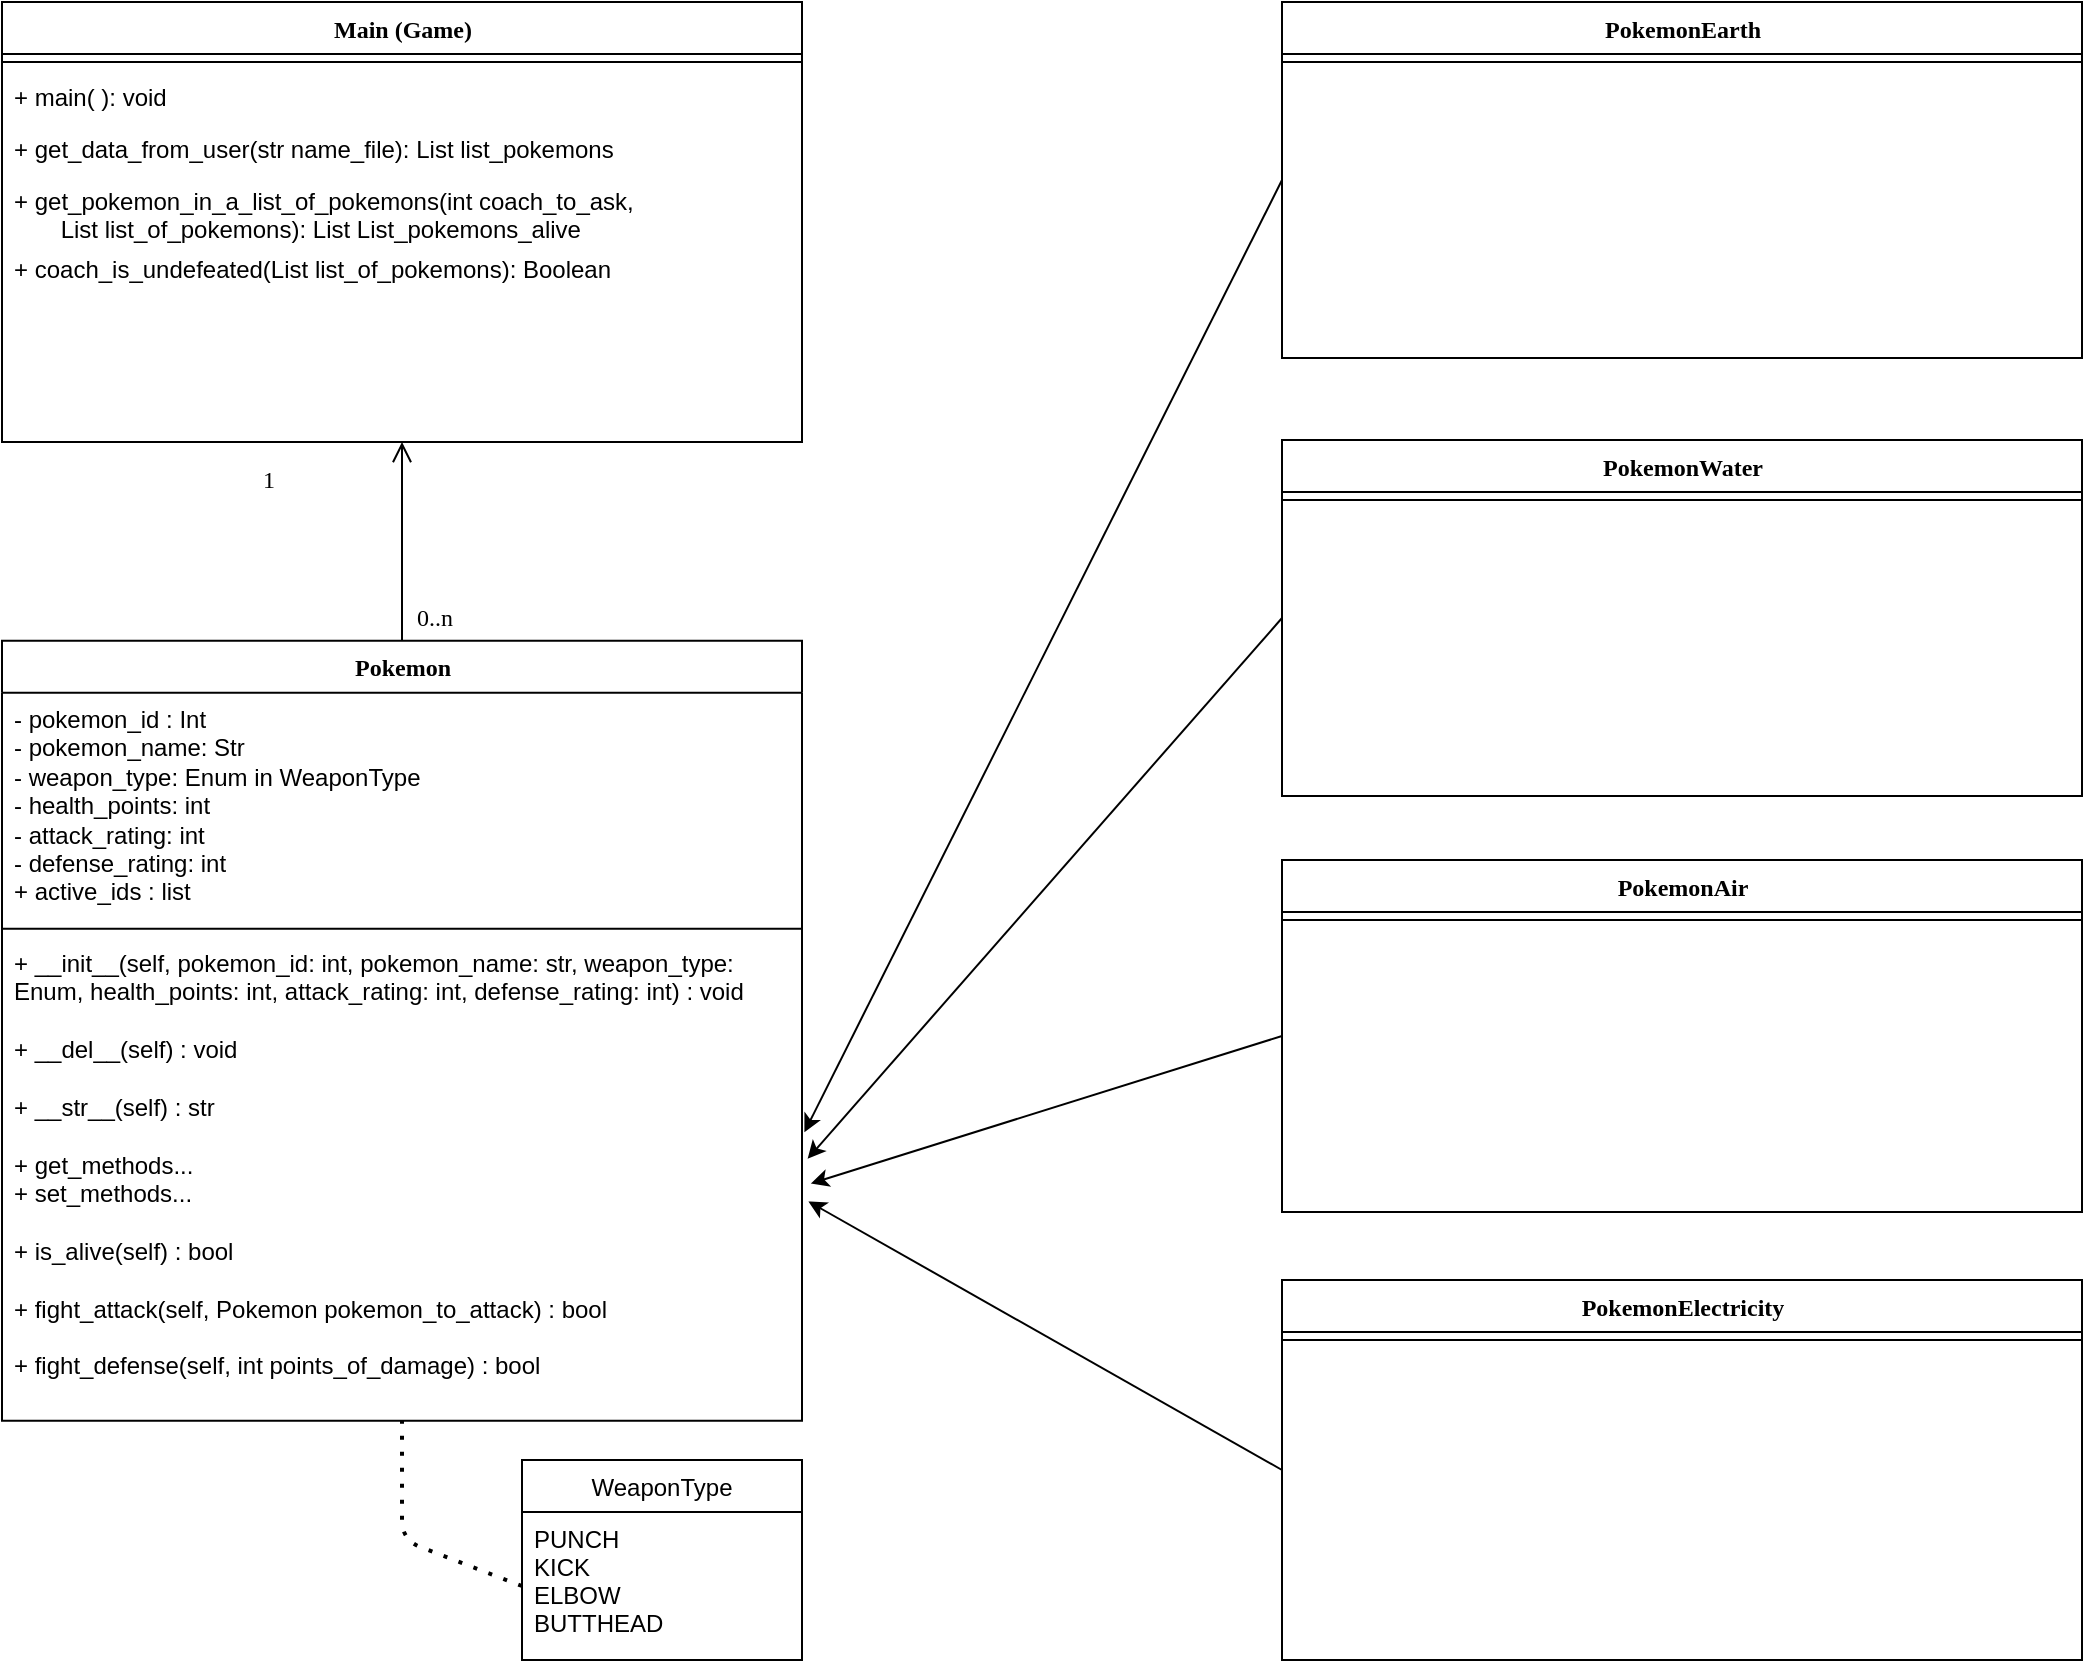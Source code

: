 <mxfile pages="2">
    <diagram name="UML" id="6133507b-19e7-1e82-6fc7-422aa6c4b21f">
        <mxGraphModel dx="397" dy="1142" grid="1" gridSize="10" guides="1" tooltips="1" connect="1" arrows="1" fold="1" page="1" pageScale="1" pageWidth="1100" pageHeight="850" background="none" math="0" shadow="0">
            <root>
                <mxCell id="0"/>
                <mxCell id="1" parent="0"/>
                <mxCell id="NAiFexQSWN1Ocbff_MQO-10" value="Main (Game)" style="swimlane;html=1;fontStyle=1;align=center;verticalAlign=top;childLayout=stackLayout;horizontal=1;startSize=26;horizontalStack=0;resizeParent=1;resizeLast=0;collapsible=1;marginBottom=0;swimlaneFillColor=none;rounded=0;shadow=0;comic=0;labelBackgroundColor=none;strokeWidth=1;fillColor=none;fontFamily=Verdana;fontSize=12" parent="1" vertex="1">
                    <mxGeometry x="40" y="-839" width="400" height="220" as="geometry"/>
                </mxCell>
                <mxCell id="NAiFexQSWN1Ocbff_MQO-13" value="" style="line;html=1;strokeWidth=1;fillColor=none;align=left;verticalAlign=middle;spacingTop=-1;spacingLeft=3;spacingRight=3;rotatable=0;labelPosition=right;points=[];portConstraint=eastwest;" parent="NAiFexQSWN1Ocbff_MQO-10" vertex="1">
                    <mxGeometry y="26" width="400" height="8" as="geometry"/>
                </mxCell>
                <mxCell id="NAiFexQSWN1Ocbff_MQO-14" value="+ main( ): void" style="text;html=1;strokeColor=none;fillColor=none;align=left;verticalAlign=top;spacingLeft=4;spacingRight=4;whiteSpace=wrap;overflow=hidden;rotatable=0;points=[[0,0.5],[1,0.5]];portConstraint=eastwest;" parent="NAiFexQSWN1Ocbff_MQO-10" vertex="1">
                    <mxGeometry y="34" width="400" height="26" as="geometry"/>
                </mxCell>
                <mxCell id="NAiFexQSWN1Ocbff_MQO-15" value="+ get_data_from_user(str name_file): List list_pokemons" style="text;html=1;strokeColor=none;fillColor=none;align=left;verticalAlign=top;spacingLeft=4;spacingRight=4;whiteSpace=wrap;overflow=hidden;rotatable=0;points=[[0,0.5],[1,0.5]];portConstraint=eastwest;" parent="NAiFexQSWN1Ocbff_MQO-10" vertex="1">
                    <mxGeometry y="60" width="400" height="26" as="geometry"/>
                </mxCell>
                <mxCell id="7_PFd3bsl0oHoIgsr5rR-2" value="+ get_pokemon_in_a_list_of_pokemons(int coach_to_ask,&lt;br&gt;&amp;nbsp; &amp;nbsp; &amp;nbsp; &amp;nbsp;List list_of_pokemons): List List_pokemons_alive" style="text;html=1;strokeColor=none;fillColor=none;align=left;verticalAlign=top;spacingLeft=4;spacingRight=4;whiteSpace=wrap;overflow=hidden;rotatable=0;points=[[0,0.5],[1,0.5]];portConstraint=eastwest;" parent="NAiFexQSWN1Ocbff_MQO-10" vertex="1">
                    <mxGeometry y="86" width="400" height="34" as="geometry"/>
                </mxCell>
                <mxCell id="7_PFd3bsl0oHoIgsr5rR-3" value="+ coach_is_undefeated(List list_of_pokemons): Boolean" style="text;html=1;strokeColor=none;fillColor=none;align=left;verticalAlign=top;spacingLeft=4;spacingRight=4;whiteSpace=wrap;overflow=hidden;rotatable=0;points=[[0,0.5],[1,0.5]];portConstraint=eastwest;" parent="NAiFexQSWN1Ocbff_MQO-10" vertex="1">
                    <mxGeometry y="120" width="400" height="26" as="geometry"/>
                </mxCell>
                <mxCell id="10" style="edgeStyle=none;html=1;exitX=0;exitY=0.5;exitDx=0;exitDy=0;entryX=1.007;entryY=0.459;entryDx=0;entryDy=0;entryPerimeter=0;" parent="1" source="NAiFexQSWN1Ocbff_MQO-35" target="OvTA0m-3lmx1_Y0kkq5D-2" edge="1">
                    <mxGeometry relative="1" as="geometry">
                        <mxPoint x="440" y="-260" as="targetPoint"/>
                    </mxGeometry>
                </mxCell>
                <mxCell id="NAiFexQSWN1Ocbff_MQO-35" value="PokemonWater" style="swimlane;html=1;fontStyle=1;align=center;verticalAlign=top;childLayout=stackLayout;horizontal=1;startSize=26;horizontalStack=0;resizeParent=1;resizeLast=0;collapsible=1;marginBottom=0;swimlaneFillColor=none;rounded=0;shadow=0;comic=0;labelBackgroundColor=none;strokeWidth=1;fillColor=none;fontFamily=Verdana;fontSize=12" parent="1" vertex="1">
                    <mxGeometry x="680" y="-620" width="400" height="178" as="geometry"/>
                </mxCell>
                <mxCell id="NAiFexQSWN1Ocbff_MQO-38" value="" style="line;html=1;strokeWidth=1;fillColor=none;align=left;verticalAlign=middle;spacingTop=-1;spacingLeft=3;spacingRight=3;rotatable=0;labelPosition=right;points=[];portConstraint=eastwest;" parent="NAiFexQSWN1Ocbff_MQO-35" vertex="1">
                    <mxGeometry y="26" width="400" height="8" as="geometry"/>
                </mxCell>
                <mxCell id="11" style="edgeStyle=none;html=1;exitX=0;exitY=0.5;exitDx=0;exitDy=0;entryX=1.011;entryY=0.51;entryDx=0;entryDy=0;entryPerimeter=0;" parent="1" source="NAiFexQSWN1Ocbff_MQO-40" target="OvTA0m-3lmx1_Y0kkq5D-2" edge="1">
                    <mxGeometry relative="1" as="geometry">
                        <mxPoint x="440" y="-250" as="targetPoint"/>
                    </mxGeometry>
                </mxCell>
                <mxCell id="NAiFexQSWN1Ocbff_MQO-40" value="PokemonAir" style="swimlane;html=1;fontStyle=1;align=center;verticalAlign=top;childLayout=stackLayout;horizontal=1;startSize=26;horizontalStack=0;resizeParent=1;resizeLast=0;collapsible=1;marginBottom=0;swimlaneFillColor=none;rounded=0;shadow=0;comic=0;labelBackgroundColor=none;strokeWidth=1;fillColor=none;fontFamily=Verdana;fontSize=12" parent="1" vertex="1">
                    <mxGeometry x="680" y="-410" width="400" height="176" as="geometry"/>
                </mxCell>
                <mxCell id="NAiFexQSWN1Ocbff_MQO-43" value="" style="line;html=1;strokeWidth=1;fillColor=none;align=left;verticalAlign=middle;spacingTop=-1;spacingLeft=3;spacingRight=3;rotatable=0;labelPosition=right;points=[];portConstraint=eastwest;" parent="NAiFexQSWN1Ocbff_MQO-40" vertex="1">
                    <mxGeometry y="26" width="400" height="8" as="geometry"/>
                </mxCell>
                <mxCell id="12" style="edgeStyle=none;html=1;exitX=0;exitY=0.5;exitDx=0;exitDy=0;entryX=1.008;entryY=0.547;entryDx=0;entryDy=0;entryPerimeter=0;" parent="1" source="NAiFexQSWN1Ocbff_MQO-45" target="OvTA0m-3lmx1_Y0kkq5D-2" edge="1">
                    <mxGeometry relative="1" as="geometry"/>
                </mxCell>
                <mxCell id="NAiFexQSWN1Ocbff_MQO-45" value="PokemonElectricity" style="swimlane;html=1;fontStyle=1;align=center;verticalAlign=top;childLayout=stackLayout;horizontal=1;startSize=26;horizontalStack=0;resizeParent=1;resizeLast=0;collapsible=1;marginBottom=0;swimlaneFillColor=none;rounded=0;shadow=0;comic=0;labelBackgroundColor=none;strokeWidth=1;fillColor=none;fontFamily=Verdana;fontSize=12" parent="1" vertex="1">
                    <mxGeometry x="680" y="-200" width="400" height="190" as="geometry"/>
                </mxCell>
                <mxCell id="NAiFexQSWN1Ocbff_MQO-48" value="" style="line;html=1;strokeWidth=1;fillColor=none;align=left;verticalAlign=middle;spacingTop=-1;spacingLeft=3;spacingRight=3;rotatable=0;labelPosition=right;points=[];portConstraint=eastwest;" parent="NAiFexQSWN1Ocbff_MQO-45" vertex="1">
                    <mxGeometry y="26" width="400" height="8" as="geometry"/>
                </mxCell>
                <mxCell id="NAiFexQSWN1Ocbff_MQO-18" value="Pokemon" style="swimlane;html=1;fontStyle=1;align=center;verticalAlign=top;childLayout=stackLayout;horizontal=1;startSize=26;horizontalStack=0;resizeParent=1;resizeLast=0;collapsible=1;marginBottom=0;swimlaneFillColor=none;rounded=0;shadow=0;comic=0;labelBackgroundColor=none;strokeWidth=1;fillColor=none;fontFamily=Verdana;fontSize=12" parent="1" vertex="1">
                    <mxGeometry x="40" y="-519.64" width="400" height="390" as="geometry"/>
                </mxCell>
                <mxCell id="7_PFd3bsl0oHoIgsr5rR-4" value="- pokemon_id : Int&lt;br&gt;- pokemon_name: Str&lt;br&gt;- weapon_type: Enum in WeaponType&lt;br&gt;- health_points: int&lt;br&gt;- attack_rating: int&lt;br&gt;- defense_rating: int&lt;br&gt;+ active_ids : list" style="text;html=1;strokeColor=none;fillColor=none;align=left;verticalAlign=top;spacingLeft=4;spacingRight=4;whiteSpace=wrap;overflow=hidden;rotatable=0;points=[[0,0.5],[1,0.5]];portConstraint=eastwest;" parent="NAiFexQSWN1Ocbff_MQO-18" vertex="1">
                    <mxGeometry y="26" width="400" height="114" as="geometry"/>
                </mxCell>
                <mxCell id="NAiFexQSWN1Ocbff_MQO-21" value="" style="line;html=1;strokeWidth=1;fillColor=none;align=left;verticalAlign=middle;spacingTop=-1;spacingLeft=3;spacingRight=3;rotatable=0;labelPosition=right;points=[];portConstraint=eastwest;" parent="NAiFexQSWN1Ocbff_MQO-18" vertex="1">
                    <mxGeometry y="140" width="400" height="8" as="geometry"/>
                </mxCell>
                <mxCell id="OvTA0m-3lmx1_Y0kkq5D-2" value="+ __init__(self, pokemon_id: int, pokemon_name: str, weapon_type: Enum, health_points: int, attack_rating: int, defense_rating: int) : void&lt;br&gt;&lt;br&gt;+ __del__(self) : void&lt;br&gt;&lt;br&gt;+ __str__(self) : str&lt;br&gt;&lt;br&gt;+ get_methods...&lt;br&gt;+ set_methods...&lt;br&gt;&lt;br&gt;+ is_alive(self) : bool&lt;br&gt;&lt;br&gt;+ fight_attack(self, Pokemon pokemon_to_attack) : bool&lt;br&gt;&lt;br&gt;+ fight_defense(self, int points_of_damage) : bool" style="text;html=1;strokeColor=none;fillColor=none;align=left;verticalAlign=top;spacingLeft=4;spacingRight=4;whiteSpace=wrap;overflow=hidden;rotatable=0;points=[[0,0.5],[1,0.5]];portConstraint=eastwest;" parent="NAiFexQSWN1Ocbff_MQO-18" vertex="1">
                    <mxGeometry y="148" width="400" height="242" as="geometry"/>
                </mxCell>
                <mxCell id="NAiFexQSWN1Ocbff_MQO-57" style="edgeStyle=orthogonalEdgeStyle;rounded=0;html=1;labelBackgroundColor=none;startArrow=open;startFill=0;startSize=8;endArrow=none;endFill=0;endSize=16;fontFamily=Verdana;fontSize=12;entryX=0.5;entryY=0;entryDx=0;entryDy=0;exitX=0.5;exitY=1;exitDx=0;exitDy=0;" parent="1" source="NAiFexQSWN1Ocbff_MQO-10" target="NAiFexQSWN1Ocbff_MQO-18" edge="1">
                    <mxGeometry relative="1" as="geometry">
                        <Array as="points"/>
                        <mxPoint x="180" y="-598" as="sourcePoint"/>
                        <mxPoint x="100.0" y="-560" as="targetPoint"/>
                    </mxGeometry>
                </mxCell>
                <mxCell id="NAiFexQSWN1Ocbff_MQO-58" value="0..n" style="text;html=1;resizable=0;points=[];align=center;verticalAlign=middle;labelBackgroundColor=none;fontSize=12;fontFamily=Verdana" parent="NAiFexQSWN1Ocbff_MQO-57" vertex="1" connectable="0">
                    <mxGeometry x="0.858" y="2" relative="1" as="geometry">
                        <mxPoint x="14.01" y="-4.69" as="offset"/>
                    </mxGeometry>
                </mxCell>
                <mxCell id="7_PFd3bsl0oHoIgsr5rR-1" value="1&lt;br&gt;" style="text;html=1;resizable=0;points=[];align=center;verticalAlign=middle;labelBackgroundColor=none;fontSize=12;fontFamily=Verdana" parent="1" vertex="1" connectable="0">
                    <mxGeometry x="266.01" y="-526.69" as="geometry">
                        <mxPoint x="-93" y="-74" as="offset"/>
                    </mxGeometry>
                </mxCell>
                <mxCell id="9" style="edgeStyle=none;html=1;exitX=0;exitY=0.5;exitDx=0;exitDy=0;entryX=1.003;entryY=0.404;entryDx=0;entryDy=0;entryPerimeter=0;" parent="1" source="7_PFd3bsl0oHoIgsr5rR-6" target="OvTA0m-3lmx1_Y0kkq5D-2" edge="1">
                    <mxGeometry relative="1" as="geometry"/>
                </mxCell>
                <mxCell id="7_PFd3bsl0oHoIgsr5rR-6" value="PokemonEarth" style="swimlane;html=1;fontStyle=1;align=center;verticalAlign=top;childLayout=stackLayout;horizontal=1;startSize=26;horizontalStack=0;resizeParent=1;resizeLast=0;collapsible=1;marginBottom=0;swimlaneFillColor=none;rounded=0;shadow=0;comic=0;labelBackgroundColor=none;strokeWidth=1;fillColor=none;fontFamily=Verdana;fontSize=12" parent="1" vertex="1">
                    <mxGeometry x="680" y="-839" width="400" height="178" as="geometry"/>
                </mxCell>
                <mxCell id="7_PFd3bsl0oHoIgsr5rR-7" value="" style="line;html=1;strokeWidth=1;fillColor=none;align=left;verticalAlign=middle;spacingTop=-1;spacingLeft=3;spacingRight=3;rotatable=0;labelPosition=right;points=[];portConstraint=eastwest;" parent="7_PFd3bsl0oHoIgsr5rR-6" vertex="1">
                    <mxGeometry y="26" width="400" height="8" as="geometry"/>
                </mxCell>
                <mxCell id="6" value="WeaponType" style="swimlane;fontStyle=0;childLayout=stackLayout;horizontal=1;startSize=26;fillColor=none;horizontalStack=0;resizeParent=1;resizeParentMax=0;resizeLast=0;collapsible=1;marginBottom=0;" parent="1" vertex="1">
                    <mxGeometry x="300" y="-110" width="140" height="100" as="geometry"/>
                </mxCell>
                <mxCell id="7" value="PUNCH&#10;KICK&#10;ELBOW&#10;BUTTHEAD" style="text;strokeColor=none;fillColor=none;align=left;verticalAlign=top;spacingLeft=4;spacingRight=4;overflow=hidden;rotatable=0;points=[[0,0.5],[1,0.5]];portConstraint=eastwest;" parent="6" vertex="1">
                    <mxGeometry y="26" width="140" height="74" as="geometry"/>
                </mxCell>
                <mxCell id="8" value="" style="endArrow=none;dashed=1;html=1;dashPattern=1 3;strokeWidth=2;exitX=0;exitY=0.5;exitDx=0;exitDy=0;" parent="1" source="7" target="OvTA0m-3lmx1_Y0kkq5D-2" edge="1">
                    <mxGeometry width="50" height="50" relative="1" as="geometry">
                        <mxPoint x="160" y="-35" as="sourcePoint"/>
                        <mxPoint x="210" y="-85" as="targetPoint"/>
                        <Array as="points">
                            <mxPoint x="240" y="-70"/>
                        </Array>
                    </mxGeometry>
                </mxCell>
            </root>
        </mxGraphModel>
    </diagram>
    <diagram id="fq1as8S1SG-cgDfV3Fgx" name="Flowchart">
        <mxGraphModel dx="931" dy="994" grid="1" gridSize="10" guides="1" tooltips="1" connect="1" arrows="1" fold="1" page="1" pageScale="1" pageWidth="827" pageHeight="1169" math="0" shadow="0">
            <root>
                <mxCell id="bN-581mGkX1saQnBdqKh-0"/>
                <mxCell id="bN-581mGkX1saQnBdqKh-1" parent="bN-581mGkX1saQnBdqKh-0"/>
                <mxCell id="bN-581mGkX1saQnBdqKh-2" value="" style="edgeStyle=orthogonalEdgeStyle;rounded=0;orthogonalLoop=1;jettySize=auto;html=1;startArrow=block;startFill=1;endArrow=none;endFill=0;" parent="bN-581mGkX1saQnBdqKh-1" source="bN-581mGkX1saQnBdqKh-4" target="bN-581mGkX1saQnBdqKh-7" edge="1">
                    <mxGeometry relative="1" as="geometry"/>
                </mxCell>
                <mxCell id="bN-581mGkX1saQnBdqKh-3" value="" style="edgeStyle=orthogonalEdgeStyle;rounded=0;orthogonalLoop=1;jettySize=auto;html=1;startArrow=none;startFill=0;endArrow=block;endFill=1;" parent="bN-581mGkX1saQnBdqKh-1" source="bN-581mGkX1saQnBdqKh-4" target="bN-581mGkX1saQnBdqKh-6" edge="1">
                    <mxGeometry relative="1" as="geometry"/>
                </mxCell>
                <mxCell id="bN-581mGkX1saQnBdqKh-4" value="Get configuration for Game User 1" style="rounded=1;whiteSpace=wrap;html=1;fontSize=12;glass=0;strokeWidth=1;shadow=0;" parent="bN-581mGkX1saQnBdqKh-1" vertex="1">
                    <mxGeometry x="85" y="100" width="120" height="40" as="geometry"/>
                </mxCell>
                <mxCell id="bN-581mGkX1saQnBdqKh-5" style="edgeStyle=orthogonalEdgeStyle;rounded=0;orthogonalLoop=1;jettySize=auto;html=1;exitX=0.5;exitY=1;exitDx=0;exitDy=0;entryX=0.5;entryY=0;entryDx=0;entryDy=0;startArrow=none;startFill=0;endArrow=block;endFill=1;" parent="bN-581mGkX1saQnBdqKh-1" source="bN-581mGkX1saQnBdqKh-6" edge="1">
                    <mxGeometry relative="1" as="geometry">
                        <mxPoint x="145" y="242" as="targetPoint"/>
                    </mxGeometry>
                </mxCell>
                <mxCell id="bN-581mGkX1saQnBdqKh-6" value="Get configuration for Game User 2" style="rounded=1;whiteSpace=wrap;html=1;fontSize=12;glass=0;strokeWidth=1;shadow=0;" parent="bN-581mGkX1saQnBdqKh-1" vertex="1">
                    <mxGeometry x="85" y="175" width="120" height="40" as="geometry"/>
                </mxCell>
                <mxCell id="bN-581mGkX1saQnBdqKh-7" value="Init" style="rounded=1;whiteSpace=wrap;html=1;fontSize=12;glass=0;strokeWidth=1;shadow=0;" parent="bN-581mGkX1saQnBdqKh-1" vertex="1">
                    <mxGeometry x="85" y="30" width="120" height="40" as="geometry"/>
                </mxCell>
                <mxCell id="Y11VyXxBffoLsdAoIsDr-5" value="" style="edgeStyle=orthogonalEdgeStyle;rounded=0;orthogonalLoop=1;jettySize=auto;html=1;" parent="bN-581mGkX1saQnBdqKh-1" source="bN-581mGkX1saQnBdqKh-11" target="Y11VyXxBffoLsdAoIsDr-4" edge="1">
                    <mxGeometry relative="1" as="geometry"/>
                </mxCell>
                <mxCell id="bN-581mGkX1saQnBdqKh-11" value="&lt;span&gt;The Game starts&lt;/span&gt;" style="rounded=1;whiteSpace=wrap;html=1;fontSize=12;glass=0;strokeWidth=1;shadow=0;" parent="bN-581mGkX1saQnBdqKh-1" vertex="1">
                    <mxGeometry x="85" y="240" width="120" height="40" as="geometry"/>
                </mxCell>
                <mxCell id="bN-581mGkX1saQnBdqKh-12" style="edgeStyle=orthogonalEdgeStyle;rounded=0;orthogonalLoop=1;jettySize=auto;html=1;exitX=0.5;exitY=1;exitDx=0;exitDy=0;entryX=0.5;entryY=0;entryDx=0;entryDy=0;startArrow=none;startFill=0;endArrow=block;endFill=1;" parent="bN-581mGkX1saQnBdqKh-1" source="bN-581mGkX1saQnBdqKh-14" target="bN-581mGkX1saQnBdqKh-16" edge="1">
                    <mxGeometry relative="1" as="geometry"/>
                </mxCell>
                <mxCell id="Y11VyXxBffoLsdAoIsDr-16" value="" style="edgeStyle=orthogonalEdgeStyle;rounded=0;orthogonalLoop=1;jettySize=auto;html=1;" parent="bN-581mGkX1saQnBdqKh-1" source="bN-581mGkX1saQnBdqKh-14" target="Y11VyXxBffoLsdAoIsDr-15" edge="1">
                    <mxGeometry relative="1" as="geometry"/>
                </mxCell>
                <mxCell id="bN-581mGkX1saQnBdqKh-14" value="&lt;span&gt;Coach 1 is undefeated&lt;br&gt;and Coach 2 is undefeated&lt;/span&gt;" style="rhombus;whiteSpace=wrap;html=1;shadow=0;fontFamily=Helvetica;fontSize=12;align=center;strokeWidth=1;spacing=6;spacingTop=-4;" parent="bN-581mGkX1saQnBdqKh-1" vertex="1">
                    <mxGeometry x="40" y="480" width="210" height="140" as="geometry"/>
                </mxCell>
                <mxCell id="bN-581mGkX1saQnBdqKh-15" style="edgeStyle=orthogonalEdgeStyle;rounded=0;orthogonalLoop=1;jettySize=auto;html=1;exitX=0.5;exitY=1;exitDx=0;exitDy=0;entryX=0.5;entryY=0;entryDx=0;entryDy=0;startArrow=none;startFill=0;endArrow=block;endFill=1;" parent="bN-581mGkX1saQnBdqKh-1" source="bN-581mGkX1saQnBdqKh-16" target="bN-581mGkX1saQnBdqKh-18" edge="1">
                    <mxGeometry relative="1" as="geometry"/>
                </mxCell>
                <mxCell id="bN-581mGkX1saQnBdqKh-16" value="&lt;span&gt;The Game ends&lt;/span&gt;" style="rounded=1;whiteSpace=wrap;html=1;fontSize=12;glass=0;strokeWidth=1;shadow=0;" parent="bN-581mGkX1saQnBdqKh-1" vertex="1">
                    <mxGeometry x="85" y="665" width="120" height="40" as="geometry"/>
                </mxCell>
                <mxCell id="bN-581mGkX1saQnBdqKh-17" value="NO" style="text;html=1;align=center;verticalAlign=middle;resizable=0;points=[];autosize=1;" parent="bN-581mGkX1saQnBdqKh-1" vertex="1">
                    <mxGeometry x="109" y="630" width="30" height="20" as="geometry"/>
                </mxCell>
                <mxCell id="bN-581mGkX1saQnBdqKh-23" style="edgeStyle=orthogonalEdgeStyle;rounded=0;orthogonalLoop=1;jettySize=auto;html=1;exitX=0.5;exitY=1;exitDx=0;exitDy=0;" parent="bN-581mGkX1saQnBdqKh-1" source="bN-581mGkX1saQnBdqKh-18" target="bN-581mGkX1saQnBdqKh-22" edge="1">
                    <mxGeometry relative="1" as="geometry"/>
                </mxCell>
                <mxCell id="bN-581mGkX1saQnBdqKh-18" value="&lt;span&gt;Shows the Winner&lt;/span&gt;" style="rounded=1;whiteSpace=wrap;html=1;fontSize=12;glass=0;strokeWidth=1;shadow=0;" parent="bN-581mGkX1saQnBdqKh-1" vertex="1">
                    <mxGeometry x="85" y="740" width="120" height="40" as="geometry"/>
                </mxCell>
                <mxCell id="bN-581mGkX1saQnBdqKh-21" value="YES" style="text;html=1;strokeColor=none;fillColor=none;align=center;verticalAlign=middle;whiteSpace=wrap;rounded=0;" parent="bN-581mGkX1saQnBdqKh-1" vertex="1">
                    <mxGeometry x="260" y="520" width="40" height="20" as="geometry"/>
                </mxCell>
                <mxCell id="bN-581mGkX1saQnBdqKh-22" value="&lt;span&gt;Shows the Statistics of each Team&lt;/span&gt;" style="rounded=1;whiteSpace=wrap;html=1;fontSize=12;glass=0;strokeWidth=1;shadow=0;" parent="bN-581mGkX1saQnBdqKh-1" vertex="1">
                    <mxGeometry x="85" y="820" width="120" height="40" as="geometry"/>
                </mxCell>
                <mxCell id="Y11VyXxBffoLsdAoIsDr-7" value="" style="edgeStyle=orthogonalEdgeStyle;rounded=0;orthogonalLoop=1;jettySize=auto;html=1;" parent="bN-581mGkX1saQnBdqKh-1" source="Y11VyXxBffoLsdAoIsDr-4" target="Y11VyXxBffoLsdAoIsDr-6" edge="1">
                    <mxGeometry relative="1" as="geometry"/>
                </mxCell>
                <mxCell id="Y11VyXxBffoLsdAoIsDr-4" value="&lt;span&gt;Make a copy of list of Pokemon alives for both coaches&lt;/span&gt;" style="rounded=1;whiteSpace=wrap;html=1;fontSize=12;glass=0;strokeWidth=1;shadow=0;" parent="bN-581mGkX1saQnBdqKh-1" vertex="1">
                    <mxGeometry x="85" y="300" width="120" height="50" as="geometry"/>
                </mxCell>
                <mxCell id="Y11VyXxBffoLsdAoIsDr-8" value="" style="edgeStyle=orthogonalEdgeStyle;rounded=0;orthogonalLoop=1;jettySize=auto;html=1;" parent="bN-581mGkX1saQnBdqKh-1" source="Y11VyXxBffoLsdAoIsDr-6" target="bN-581mGkX1saQnBdqKh-14" edge="1">
                    <mxGeometry relative="1" as="geometry"/>
                </mxCell>
                <mxCell id="Y11VyXxBffoLsdAoIsDr-6" value="Select first Pokemon for both coaches" style="shape=parallelogram;perimeter=parallelogramPerimeter;whiteSpace=wrap;html=1;fixedSize=1;rounded=1;shadow=0;strokeWidth=1;glass=0;" parent="bN-581mGkX1saQnBdqKh-1" vertex="1">
                    <mxGeometry x="85" y="370" width="120" height="60" as="geometry"/>
                </mxCell>
                <mxCell id="Y11VyXxBffoLsdAoIsDr-19" value="" style="edgeStyle=orthogonalEdgeStyle;rounded=0;orthogonalLoop=1;jettySize=auto;html=1;" parent="bN-581mGkX1saQnBdqKh-1" source="Y11VyXxBffoLsdAoIsDr-15" target="Y11VyXxBffoLsdAoIsDr-18" edge="1">
                    <mxGeometry relative="1" as="geometry"/>
                </mxCell>
                <mxCell id="Y11VyXxBffoLsdAoIsDr-23" value="" style="edgeStyle=orthogonalEdgeStyle;rounded=0;orthogonalLoop=1;jettySize=auto;html=1;" parent="bN-581mGkX1saQnBdqKh-1" source="Y11VyXxBffoLsdAoIsDr-15" target="Y11VyXxBffoLsdAoIsDr-22" edge="1">
                    <mxGeometry relative="1" as="geometry"/>
                </mxCell>
                <mxCell id="Y11VyXxBffoLsdAoIsDr-15" value="Pokemon of coach 1 is alive?" style="rhombus;whiteSpace=wrap;html=1;shadow=0;strokeWidth=1;spacing=6;spacingTop=-4;" parent="bN-581mGkX1saQnBdqKh-1" vertex="1">
                    <mxGeometry x="320" y="480" width="145" height="140" as="geometry"/>
                </mxCell>
                <mxCell id="Y11VyXxBffoLsdAoIsDr-37" style="edgeStyle=orthogonalEdgeStyle;rounded=0;orthogonalLoop=1;jettySize=auto;html=1;entryX=0.5;entryY=0;entryDx=0;entryDy=0;" parent="bN-581mGkX1saQnBdqKh-1" source="Y11VyXxBffoLsdAoIsDr-18" target="bN-581mGkX1saQnBdqKh-14" edge="1">
                    <mxGeometry relative="1" as="geometry">
                        <mxPoint x="770" y="450" as="targetPoint"/>
                        <Array as="points">
                            <mxPoint x="770" y="550"/>
                            <mxPoint x="770" y="460"/>
                            <mxPoint x="145" y="460"/>
                        </Array>
                    </mxGeometry>
                </mxCell>
                <mxCell id="Y11VyXxBffoLsdAoIsDr-18" value="Pokemon of coach 2 is alive?" style="rhombus;whiteSpace=wrap;html=1;shadow=0;strokeWidth=1;spacing=6;spacingTop=-4;" parent="bN-581mGkX1saQnBdqKh-1" vertex="1">
                    <mxGeometry x="560" y="480" width="140" height="140" as="geometry"/>
                </mxCell>
                <mxCell id="Y11VyXxBffoLsdAoIsDr-20" value="YES" style="text;html=1;strokeColor=none;fillColor=none;align=center;verticalAlign=middle;whiteSpace=wrap;rounded=0;" parent="bN-581mGkX1saQnBdqKh-1" vertex="1">
                    <mxGeometry x="470" y="530" width="40" height="20" as="geometry"/>
                </mxCell>
                <mxCell id="Y11VyXxBffoLsdAoIsDr-28" value="" style="edgeStyle=orthogonalEdgeStyle;rounded=0;orthogonalLoop=1;jettySize=auto;html=1;" parent="bN-581mGkX1saQnBdqKh-1" source="Y11VyXxBffoLsdAoIsDr-22" target="Y11VyXxBffoLsdAoIsDr-27" edge="1">
                    <mxGeometry relative="1" as="geometry"/>
                </mxCell>
                <mxCell id="Y11VyXxBffoLsdAoIsDr-22" value="remove Pokemon from the list of Pokemons alive of coach 1" style="whiteSpace=wrap;html=1;shadow=0;strokeWidth=1;spacing=6;spacingTop=-4;" parent="bN-581mGkX1saQnBdqKh-1" vertex="1">
                    <mxGeometry x="332.5" y="650" width="120" height="60" as="geometry"/>
                </mxCell>
                <mxCell id="Y11VyXxBffoLsdAoIsDr-30" style="edgeStyle=orthogonalEdgeStyle;rounded=0;orthogonalLoop=1;jettySize=auto;html=1;" parent="bN-581mGkX1saQnBdqKh-1" source="Y11VyXxBffoLsdAoIsDr-27" edge="1">
                    <mxGeometry relative="1" as="geometry">
                        <mxPoint x="520" y="550" as="targetPoint"/>
                    </mxGeometry>
                </mxCell>
                <mxCell id="Y11VyXxBffoLsdAoIsDr-27" value="Select next Pokemon for coach 1" style="shape=parallelogram;perimeter=parallelogramPerimeter;whiteSpace=wrap;html=1;fixedSize=1;rounded=1;shadow=0;strokeWidth=1;glass=0;" parent="bN-581mGkX1saQnBdqKh-1" vertex="1">
                    <mxGeometry x="332.5" y="770" width="120" height="60" as="geometry"/>
                </mxCell>
                <mxCell id="Y11VyXxBffoLsdAoIsDr-29" value="NO" style="text;html=1;align=center;verticalAlign=middle;resizable=0;points=[];autosize=1;" parent="bN-581mGkX1saQnBdqKh-1" vertex="1">
                    <mxGeometry x="360" y="620" width="30" height="20" as="geometry"/>
                </mxCell>
                <mxCell id="Y11VyXxBffoLsdAoIsDr-31" value="" style="edgeStyle=orthogonalEdgeStyle;rounded=0;orthogonalLoop=1;jettySize=auto;html=1;" parent="bN-581mGkX1saQnBdqKh-1" target="Y11VyXxBffoLsdAoIsDr-33" edge="1">
                    <mxGeometry relative="1" as="geometry">
                        <mxPoint x="630" y="620" as="sourcePoint"/>
                    </mxGeometry>
                </mxCell>
                <mxCell id="Y11VyXxBffoLsdAoIsDr-32" value="" style="edgeStyle=orthogonalEdgeStyle;rounded=0;orthogonalLoop=1;jettySize=auto;html=1;" parent="bN-581mGkX1saQnBdqKh-1" source="Y11VyXxBffoLsdAoIsDr-33" target="Y11VyXxBffoLsdAoIsDr-34" edge="1">
                    <mxGeometry relative="1" as="geometry"/>
                </mxCell>
                <mxCell id="Y11VyXxBffoLsdAoIsDr-33" value="remove Pokemon from the list of Pokemons alive of coach 2" style="whiteSpace=wrap;html=1;shadow=0;strokeWidth=1;spacing=6;spacingTop=-4;" parent="bN-581mGkX1saQnBdqKh-1" vertex="1">
                    <mxGeometry x="570" y="650" width="120" height="60" as="geometry"/>
                </mxCell>
                <mxCell id="Y11VyXxBffoLsdAoIsDr-36" style="edgeStyle=orthogonalEdgeStyle;rounded=0;orthogonalLoop=1;jettySize=auto;html=1;" parent="bN-581mGkX1saQnBdqKh-1" source="Y11VyXxBffoLsdAoIsDr-34" edge="1">
                    <mxGeometry relative="1" as="geometry">
                        <mxPoint x="770" y="550" as="targetPoint"/>
                    </mxGeometry>
                </mxCell>
                <mxCell id="Y11VyXxBffoLsdAoIsDr-34" value="Select next Pokemon for coach 2" style="shape=parallelogram;perimeter=parallelogramPerimeter;whiteSpace=wrap;html=1;fixedSize=1;rounded=1;shadow=0;strokeWidth=1;glass=0;" parent="bN-581mGkX1saQnBdqKh-1" vertex="1">
                    <mxGeometry x="570" y="770" width="120" height="60" as="geometry"/>
                </mxCell>
                <mxCell id="Y11VyXxBffoLsdAoIsDr-35" value="NO" style="text;html=1;align=center;verticalAlign=middle;resizable=0;points=[];autosize=1;" parent="bN-581mGkX1saQnBdqKh-1" vertex="1">
                    <mxGeometry x="597.5" y="620" width="30" height="20" as="geometry"/>
                </mxCell>
                <mxCell id="Y11VyXxBffoLsdAoIsDr-38" value="YES" style="text;html=1;strokeColor=none;fillColor=none;align=center;verticalAlign=middle;whiteSpace=wrap;rounded=0;" parent="bN-581mGkX1saQnBdqKh-1" vertex="1">
                    <mxGeometry x="700" y="520" width="40" height="20" as="geometry"/>
                </mxCell>
            </root>
        </mxGraphModel>
    </diagram>
</mxfile>
